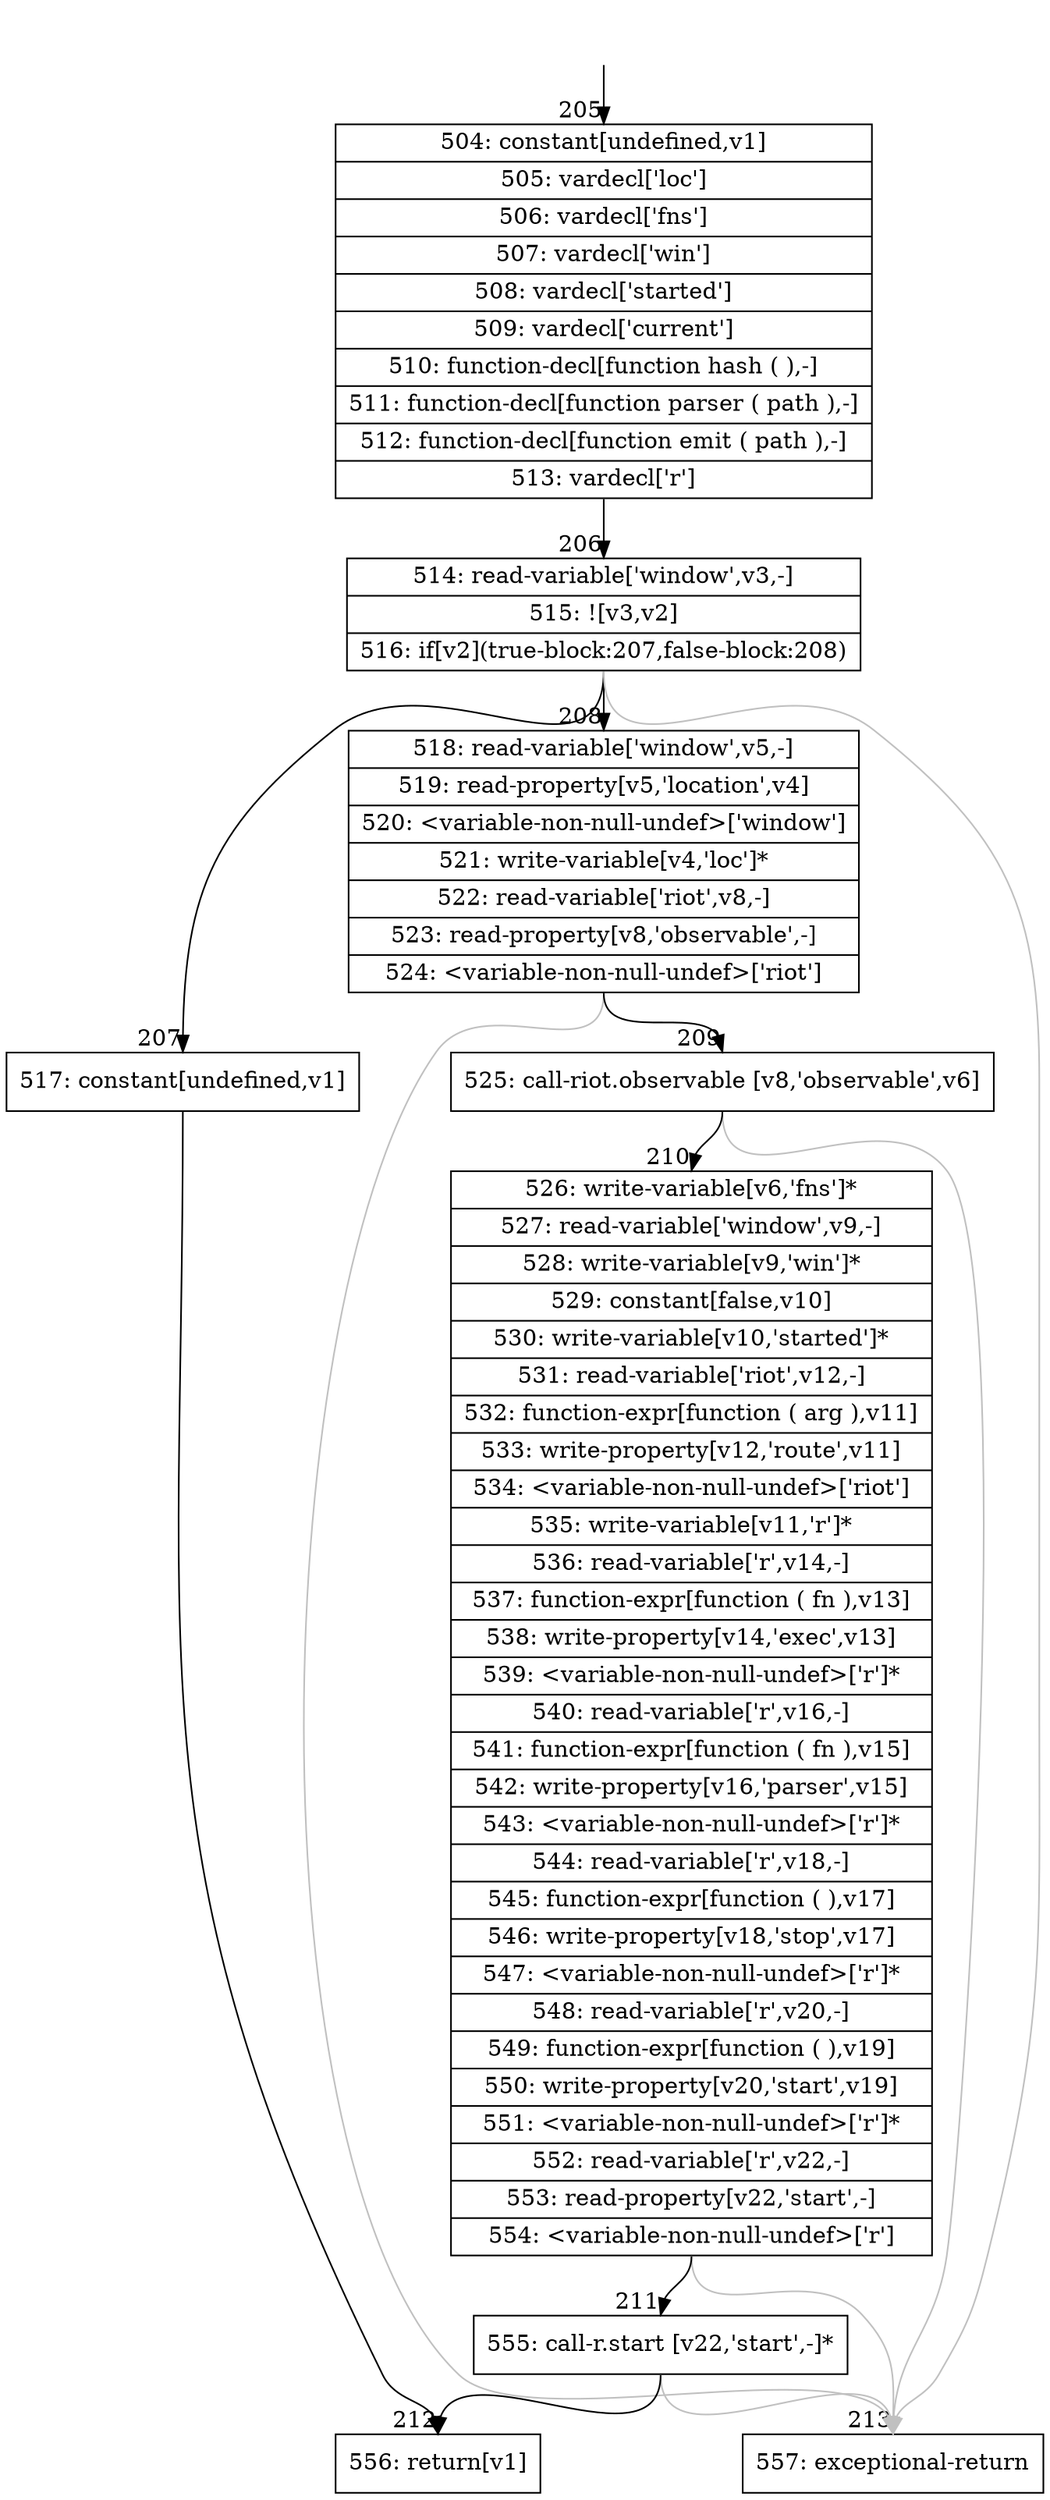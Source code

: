 digraph {
rankdir="TD"
BB_entry15[shape=none,label=""];
BB_entry15 -> BB205 [tailport=s, headport=n, headlabel="    205"]
BB205 [shape=record label="{504: constant[undefined,v1]|505: vardecl['loc']|506: vardecl['fns']|507: vardecl['win']|508: vardecl['started']|509: vardecl['current']|510: function-decl[function hash ( ),-]|511: function-decl[function parser ( path ),-]|512: function-decl[function emit ( path ),-]|513: vardecl['r']}" ] 
BB205 -> BB206 [tailport=s, headport=n, headlabel="      206"]
BB206 [shape=record label="{514: read-variable['window',v3,-]|515: ![v3,v2]|516: if[v2](true-block:207,false-block:208)}" ] 
BB206 -> BB207 [tailport=s, headport=n, headlabel="      207"]
BB206 -> BB208 [tailport=s, headport=n, headlabel="      208"]
BB206 -> BB213 [tailport=s, headport=n, color=gray, headlabel="      213"]
BB207 [shape=record label="{517: constant[undefined,v1]}" ] 
BB207 -> BB212 [tailport=s, headport=n, headlabel="      212"]
BB208 [shape=record label="{518: read-variable['window',v5,-]|519: read-property[v5,'location',v4]|520: \<variable-non-null-undef\>['window']|521: write-variable[v4,'loc']*|522: read-variable['riot',v8,-]|523: read-property[v8,'observable',-]|524: \<variable-non-null-undef\>['riot']}" ] 
BB208 -> BB209 [tailport=s, headport=n, headlabel="      209"]
BB208 -> BB213 [tailport=s, headport=n, color=gray]
BB209 [shape=record label="{525: call-riot.observable [v8,'observable',v6]}" ] 
BB209 -> BB210 [tailport=s, headport=n, headlabel="      210"]
BB209 -> BB213 [tailport=s, headport=n, color=gray]
BB210 [shape=record label="{526: write-variable[v6,'fns']*|527: read-variable['window',v9,-]|528: write-variable[v9,'win']*|529: constant[false,v10]|530: write-variable[v10,'started']*|531: read-variable['riot',v12,-]|532: function-expr[function ( arg ),v11]|533: write-property[v12,'route',v11]|534: \<variable-non-null-undef\>['riot']|535: write-variable[v11,'r']*|536: read-variable['r',v14,-]|537: function-expr[function ( fn ),v13]|538: write-property[v14,'exec',v13]|539: \<variable-non-null-undef\>['r']*|540: read-variable['r',v16,-]|541: function-expr[function ( fn ),v15]|542: write-property[v16,'parser',v15]|543: \<variable-non-null-undef\>['r']*|544: read-variable['r',v18,-]|545: function-expr[function ( ),v17]|546: write-property[v18,'stop',v17]|547: \<variable-non-null-undef\>['r']*|548: read-variable['r',v20,-]|549: function-expr[function ( ),v19]|550: write-property[v20,'start',v19]|551: \<variable-non-null-undef\>['r']*|552: read-variable['r',v22,-]|553: read-property[v22,'start',-]|554: \<variable-non-null-undef\>['r']}" ] 
BB210 -> BB211 [tailport=s, headport=n, headlabel="      211"]
BB210 -> BB213 [tailport=s, headport=n, color=gray]
BB211 [shape=record label="{555: call-r.start [v22,'start',-]*}" ] 
BB211 -> BB212 [tailport=s, headport=n]
BB211 -> BB213 [tailport=s, headport=n, color=gray]
BB212 [shape=record label="{556: return[v1]}" ] 
BB213 [shape=record label="{557: exceptional-return}" ] 
//#$~ 164
}
